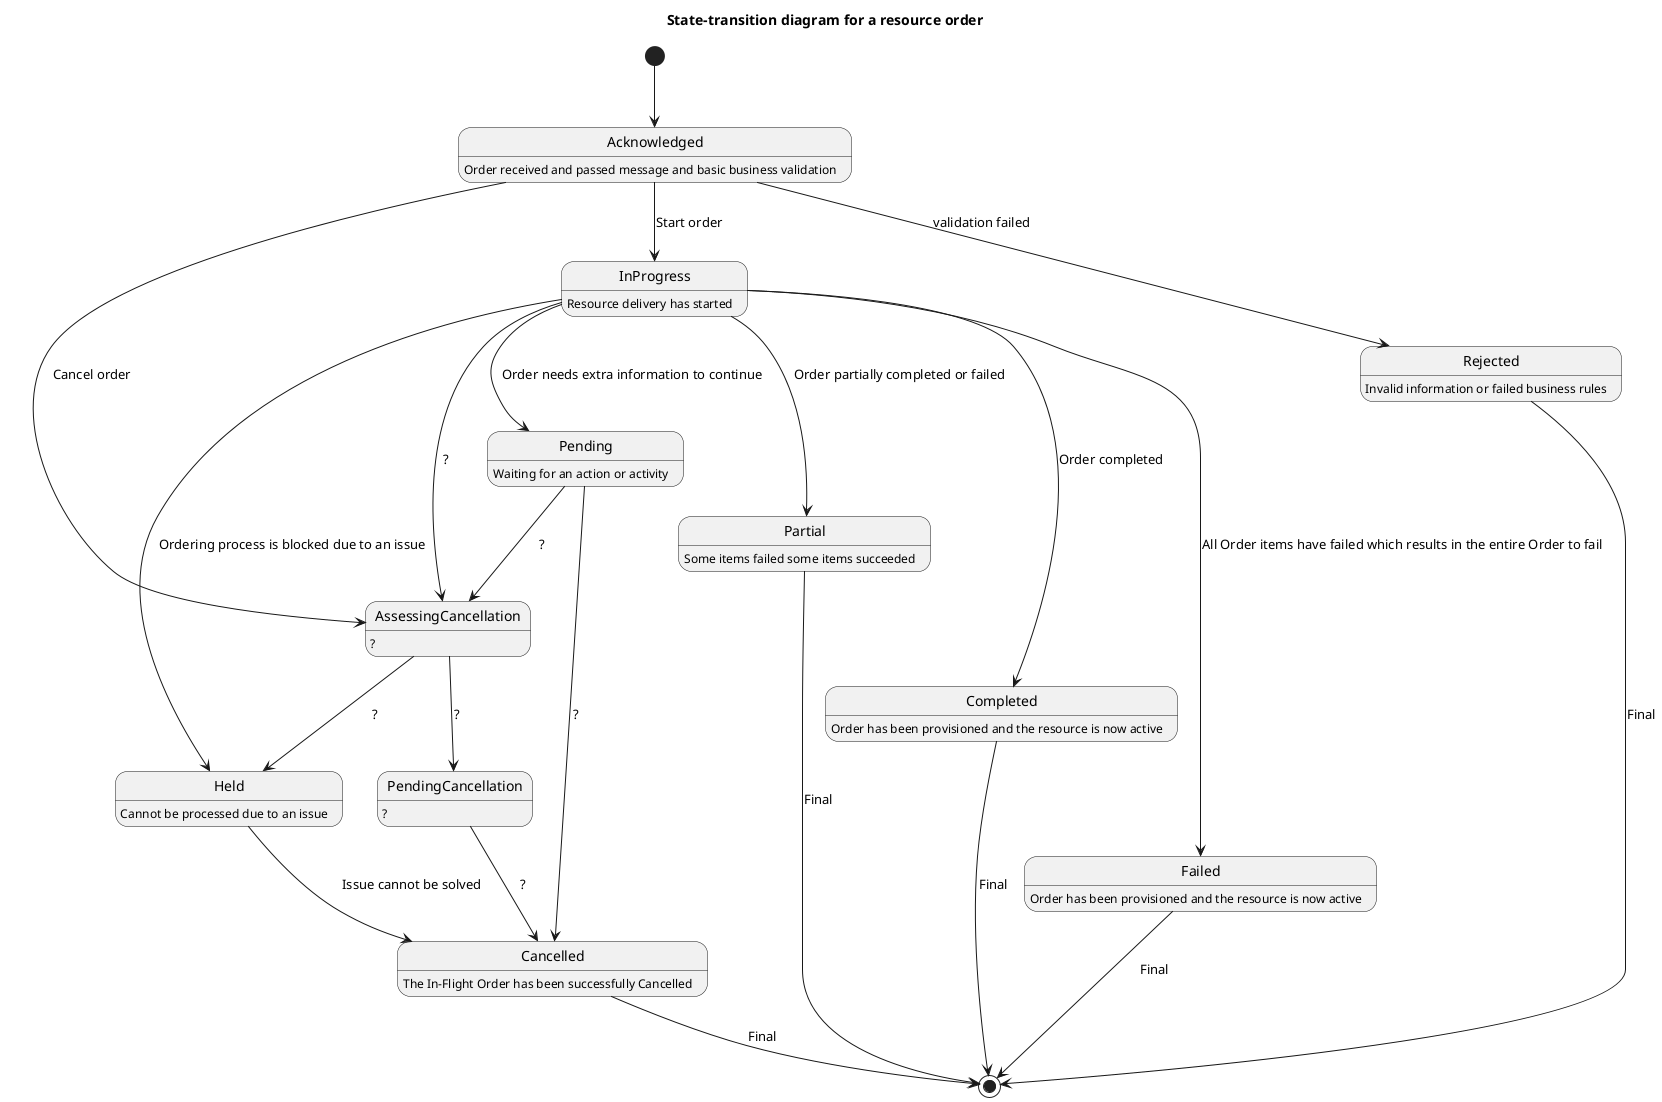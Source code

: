 @startuml

title State-transition diagram for a resource order

'11 states
Acknowledged : Order received and passed message and basic business validation
Rejected : Invalid information or failed business rules
InProgress : Resource delivery has started
Partial : Some items failed some items succeeded
Pending : Waiting for an action or activity
Held : Cannot be processed due to an issue
Cancelled : The In-Flight Order has been successfully Cancelled
Completed : Order has been provisioned and the resource is now active
Failed : Order has been provisioned and the resource is now active
AssessingCancellation : ?
PendingCancellation : ?

'3 paths from Acknowledged
[*] --> Acknowledged
Acknowledged --> Rejected: validation failed
Acknowledged --> InProgress : Start order
Acknowledged -> AssessingCancellation: Cancel order


'6 paths from InProgress
InProgress --> Held: Ordering process is blocked due to an issue
InProgress --> AssessingCancellation : ?
InProgress --> Pending : Order needs extra information to continue
InProgress --> Partial : Order partially completed or failed
InProgress --> Completed : Order completed
InProgress --> Failed : All Order items have failed which results in the entire Order to fail

Pending --> Cancelled : ?
Pending --> AssessingCancellation : ?

AssessingCancellation --> PendingCancellation : ?
AssessingCancellation --> Held : ?

PendingCancellation --> Cancelled: ?

Held -> Cancelled: Issue cannot be solved

'5 final states
Completed --> [*] : Final
Failed --> [*] : Final
Cancelled --> [*] : Final
Partial --> [*] : Final
Rejected --> [*] : Final

@enduml